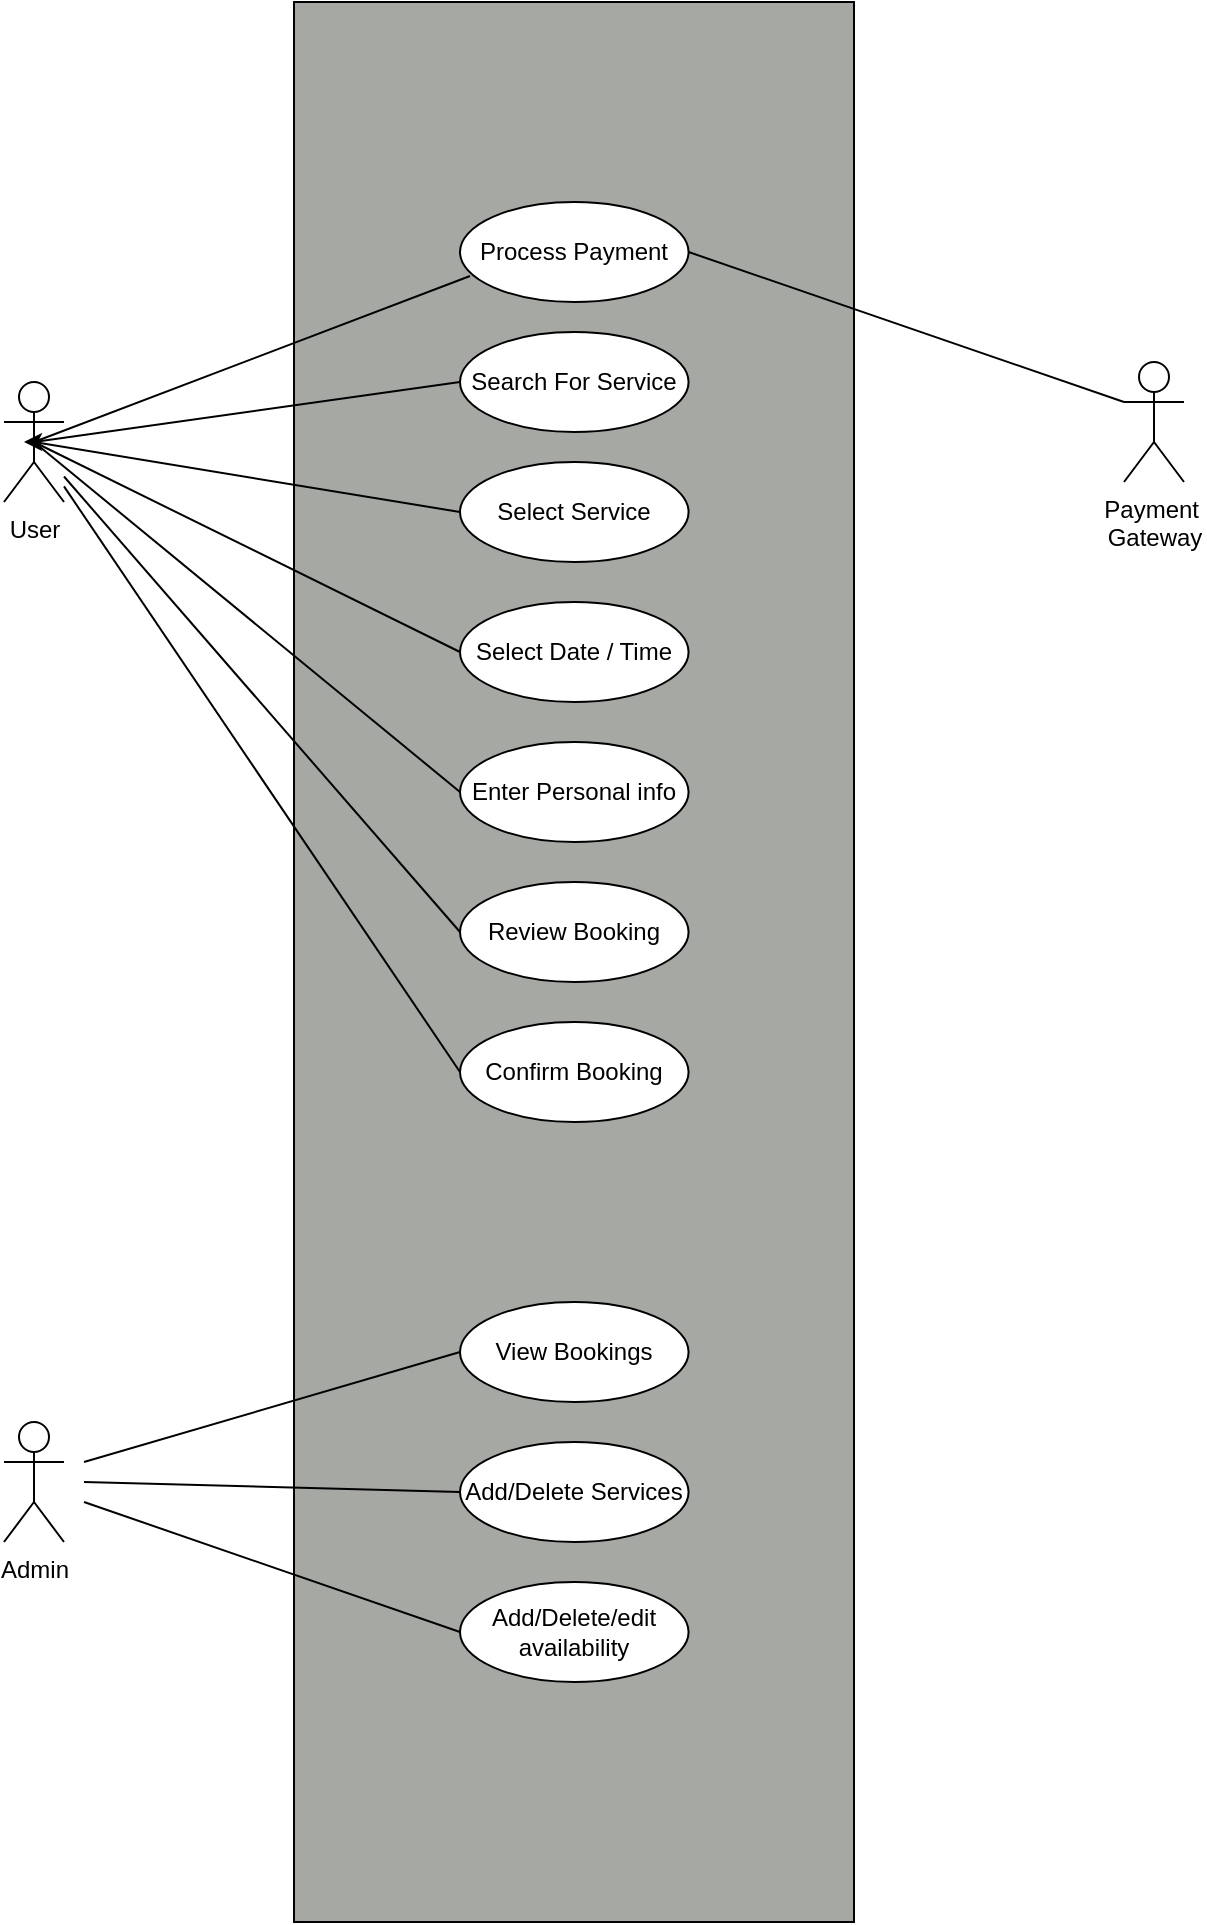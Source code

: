 <mxfile version="22.1.18" type="google">
  <diagram name="Page-1" id="qd4K68mjo8Kun1ON4pCY">
    <mxGraphModel dx="1687" dy="878" grid="1" gridSize="10" guides="1" tooltips="1" connect="1" arrows="1" fold="1" page="1" pageScale="1" pageWidth="850" pageHeight="1100" math="0" shadow="0">
      <root>
        <mxCell id="0" />
        <mxCell id="1" parent="0" />
        <mxCell id="C9GThzhM6XO5aighroy3-26" value="" style="rounded=0;whiteSpace=wrap;html=1;fontSize=8;fillColor=#a6a8a4;" vertex="1" parent="1">
          <mxGeometry x="285" y="30" width="280" height="960" as="geometry" />
        </mxCell>
        <mxCell id="C9GThzhM6XO5aighroy3-27" style="edgeStyle=orthogonalEdgeStyle;rounded=0;orthogonalLoop=1;jettySize=auto;html=1;exitX=0.5;exitY=0.5;exitDx=0;exitDy=0;exitPerimeter=0;" edge="1" parent="1" source="C9GThzhM6XO5aighroy3-1">
          <mxGeometry relative="1" as="geometry">
            <mxPoint x="150" y="249.737" as="targetPoint" />
          </mxGeometry>
        </mxCell>
        <mxCell id="C9GThzhM6XO5aighroy3-1" value="User" style="shape=umlActor;verticalLabelPosition=bottom;verticalAlign=top;html=1;outlineConnect=0;" vertex="1" parent="1">
          <mxGeometry x="140" y="220" width="30" height="60" as="geometry" />
        </mxCell>
        <mxCell id="C9GThzhM6XO5aighroy3-2" value="Admin" style="shape=umlActor;verticalLabelPosition=bottom;verticalAlign=top;html=1;outlineConnect=0;" vertex="1" parent="1">
          <mxGeometry x="140" y="740" width="30" height="60" as="geometry" />
        </mxCell>
        <mxCell id="C9GThzhM6XO5aighroy3-3" value="Payment&amp;nbsp;&lt;br&gt;Gateway" style="shape=umlActor;verticalLabelPosition=bottom;verticalAlign=top;html=1;outlineConnect=0;" vertex="1" parent="1">
          <mxGeometry x="700" y="210" width="30" height="60" as="geometry" />
        </mxCell>
        <mxCell id="C9GThzhM6XO5aighroy3-4" value="Process Payment" style="ellipse;whiteSpace=wrap;html=1;" vertex="1" parent="1">
          <mxGeometry x="368" y="130" width="114.29" height="50" as="geometry" />
        </mxCell>
        <mxCell id="C9GThzhM6XO5aighroy3-5" value="Search For Service" style="ellipse;whiteSpace=wrap;html=1;" vertex="1" parent="1">
          <mxGeometry x="368" y="195" width="114.29" height="50" as="geometry" />
        </mxCell>
        <mxCell id="C9GThzhM6XO5aighroy3-6" value="Select Service" style="ellipse;whiteSpace=wrap;html=1;" vertex="1" parent="1">
          <mxGeometry x="368" y="260" width="114.29" height="50" as="geometry" />
        </mxCell>
        <mxCell id="C9GThzhM6XO5aighroy3-7" value="Select Date / Time" style="ellipse;whiteSpace=wrap;html=1;" vertex="1" parent="1">
          <mxGeometry x="368" y="330" width="114.29" height="50" as="geometry" />
        </mxCell>
        <mxCell id="C9GThzhM6XO5aighroy3-8" value="Confirm Booking" style="ellipse;whiteSpace=wrap;html=1;" vertex="1" parent="1">
          <mxGeometry x="368" y="540" width="114.29" height="50" as="geometry" />
        </mxCell>
        <mxCell id="C9GThzhM6XO5aighroy3-9" value="Review Booking" style="ellipse;whiteSpace=wrap;html=1;" vertex="1" parent="1">
          <mxGeometry x="368" y="470" width="114.29" height="50" as="geometry" />
        </mxCell>
        <mxCell id="C9GThzhM6XO5aighroy3-10" value="Enter Personal info" style="ellipse;whiteSpace=wrap;html=1;" vertex="1" parent="1">
          <mxGeometry x="368" y="400" width="114.29" height="50" as="geometry" />
        </mxCell>
        <mxCell id="C9GThzhM6XO5aighroy3-11" value="View Bookings" style="ellipse;whiteSpace=wrap;html=1;" vertex="1" parent="1">
          <mxGeometry x="368" y="680" width="114.29" height="50" as="geometry" />
        </mxCell>
        <mxCell id="C9GThzhM6XO5aighroy3-12" value="Add/Delete Services" style="ellipse;whiteSpace=wrap;html=1;" vertex="1" parent="1">
          <mxGeometry x="368" y="750" width="114.29" height="50" as="geometry" />
        </mxCell>
        <mxCell id="C9GThzhM6XO5aighroy3-13" value="Add/Delete/edit availability" style="ellipse;whiteSpace=wrap;html=1;" vertex="1" parent="1">
          <mxGeometry x="368" y="820" width="114.29" height="50" as="geometry" />
        </mxCell>
        <mxCell id="C9GThzhM6XO5aighroy3-14" value="" style="endArrow=none;html=1;rounded=0;entryX=0.044;entryY=0.74;entryDx=0;entryDy=0;entryPerimeter=0;exitX=0.5;exitY=0.5;exitDx=0;exitDy=0;exitPerimeter=0;" edge="1" parent="1" source="C9GThzhM6XO5aighroy3-1" target="C9GThzhM6XO5aighroy3-4">
          <mxGeometry width="50" height="50" relative="1" as="geometry">
            <mxPoint x="300" y="390" as="sourcePoint" />
            <mxPoint x="350" y="340" as="targetPoint" />
          </mxGeometry>
        </mxCell>
        <mxCell id="C9GThzhM6XO5aighroy3-15" value="" style="endArrow=none;html=1;rounded=0;entryX=0;entryY=0.5;entryDx=0;entryDy=0;exitX=0.5;exitY=0.5;exitDx=0;exitDy=0;exitPerimeter=0;" edge="1" parent="1" source="C9GThzhM6XO5aighroy3-1" target="C9GThzhM6XO5aighroy3-5">
          <mxGeometry width="50" height="50" relative="1" as="geometry">
            <mxPoint x="170" y="255" as="sourcePoint" />
            <mxPoint x="383" y="177" as="targetPoint" />
          </mxGeometry>
        </mxCell>
        <mxCell id="C9GThzhM6XO5aighroy3-16" value="" style="endArrow=none;html=1;rounded=0;entryX=0;entryY=0.5;entryDx=0;entryDy=0;exitX=0.5;exitY=0.5;exitDx=0;exitDy=0;exitPerimeter=0;" edge="1" parent="1" source="C9GThzhM6XO5aighroy3-1" target="C9GThzhM6XO5aighroy3-6">
          <mxGeometry width="50" height="50" relative="1" as="geometry">
            <mxPoint x="180" y="265" as="sourcePoint" />
            <mxPoint x="378" y="230" as="targetPoint" />
          </mxGeometry>
        </mxCell>
        <mxCell id="C9GThzhM6XO5aighroy3-17" value="" style="endArrow=none;html=1;rounded=0;entryX=0;entryY=0.5;entryDx=0;entryDy=0;exitX=0.5;exitY=0.5;exitDx=0;exitDy=0;exitPerimeter=0;" edge="1" parent="1" source="C9GThzhM6XO5aighroy3-1" target="C9GThzhM6XO5aighroy3-7">
          <mxGeometry width="50" height="50" relative="1" as="geometry">
            <mxPoint x="190" y="275" as="sourcePoint" />
            <mxPoint x="378" y="295" as="targetPoint" />
          </mxGeometry>
        </mxCell>
        <mxCell id="C9GThzhM6XO5aighroy3-18" value="" style="endArrow=none;html=1;rounded=0;entryX=0;entryY=0.5;entryDx=0;entryDy=0;exitX=0.5;exitY=0.5;exitDx=0;exitDy=0;exitPerimeter=0;" edge="1" parent="1" source="C9GThzhM6XO5aighroy3-1" target="C9GThzhM6XO5aighroy3-10">
          <mxGeometry width="50" height="50" relative="1" as="geometry">
            <mxPoint x="200" y="285" as="sourcePoint" />
            <mxPoint x="378" y="365" as="targetPoint" />
          </mxGeometry>
        </mxCell>
        <mxCell id="C9GThzhM6XO5aighroy3-19" value="" style="endArrow=none;html=1;rounded=0;entryX=0;entryY=0.5;entryDx=0;entryDy=0;" edge="1" parent="1" source="C9GThzhM6XO5aighroy3-1" target="C9GThzhM6XO5aighroy3-9">
          <mxGeometry width="50" height="50" relative="1" as="geometry">
            <mxPoint x="160" y="250" as="sourcePoint" />
            <mxPoint x="378" y="435" as="targetPoint" />
          </mxGeometry>
        </mxCell>
        <mxCell id="C9GThzhM6XO5aighroy3-20" value="" style="endArrow=none;html=1;rounded=0;entryX=0;entryY=0.5;entryDx=0;entryDy=0;" edge="1" parent="1" source="C9GThzhM6XO5aighroy3-1" target="C9GThzhM6XO5aighroy3-8">
          <mxGeometry width="50" height="50" relative="1" as="geometry">
            <mxPoint x="220" y="305" as="sourcePoint" />
            <mxPoint x="378" y="505" as="targetPoint" />
          </mxGeometry>
        </mxCell>
        <mxCell id="C9GThzhM6XO5aighroy3-21" value="" style="endArrow=none;html=1;rounded=0;entryX=0;entryY=0.333;entryDx=0;entryDy=0;entryPerimeter=0;exitX=1;exitY=0.5;exitDx=0;exitDy=0;" edge="1" parent="1" source="C9GThzhM6XO5aighroy3-4" target="C9GThzhM6XO5aighroy3-3">
          <mxGeometry width="50" height="50" relative="1" as="geometry">
            <mxPoint x="482.29" y="173" as="sourcePoint" />
            <mxPoint x="710.29" y="90" as="targetPoint" />
          </mxGeometry>
        </mxCell>
        <mxCell id="C9GThzhM6XO5aighroy3-22" value="" style="endArrow=none;html=1;rounded=0;exitX=0;exitY=0.5;exitDx=0;exitDy=0;" edge="1" parent="1" source="C9GThzhM6XO5aighroy3-11">
          <mxGeometry width="50" height="50" relative="1" as="geometry">
            <mxPoint x="50" y="570" as="sourcePoint" />
            <mxPoint x="180" y="760" as="targetPoint" />
          </mxGeometry>
        </mxCell>
        <mxCell id="C9GThzhM6XO5aighroy3-23" value="" style="endArrow=none;html=1;rounded=0;exitX=0;exitY=0.5;exitDx=0;exitDy=0;" edge="1" parent="1" source="C9GThzhM6XO5aighroy3-12">
          <mxGeometry width="50" height="50" relative="1" as="geometry">
            <mxPoint x="378" y="715" as="sourcePoint" />
            <mxPoint x="180" y="770" as="targetPoint" />
          </mxGeometry>
        </mxCell>
        <mxCell id="C9GThzhM6XO5aighroy3-24" value="" style="endArrow=none;html=1;rounded=0;exitX=0;exitY=0.5;exitDx=0;exitDy=0;" edge="1" parent="1" source="C9GThzhM6XO5aighroy3-13">
          <mxGeometry width="50" height="50" relative="1" as="geometry">
            <mxPoint x="378" y="785" as="sourcePoint" />
            <mxPoint x="180" y="780" as="targetPoint" />
          </mxGeometry>
        </mxCell>
      </root>
    </mxGraphModel>
  </diagram>
</mxfile>

